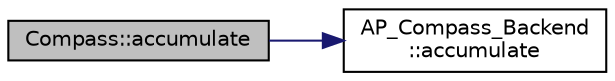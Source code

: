 digraph "Compass::accumulate"
{
 // INTERACTIVE_SVG=YES
  edge [fontname="Helvetica",fontsize="10",labelfontname="Helvetica",labelfontsize="10"];
  node [fontname="Helvetica",fontsize="10",shape=record];
  rankdir="LR";
  Node1 [label="Compass::accumulate",height=0.2,width=0.4,color="black", fillcolor="grey75", style="filled" fontcolor="black"];
  Node1 -> Node2 [color="midnightblue",fontsize="10",style="solid",fontname="Helvetica"];
  Node2 [label="AP_Compass_Backend\l::accumulate",height=0.2,width=0.4,color="black", fillcolor="white", style="filled",URL="$classAP__Compass__Backend.html#a7212725ed935362caf3884123995d193"];
}
